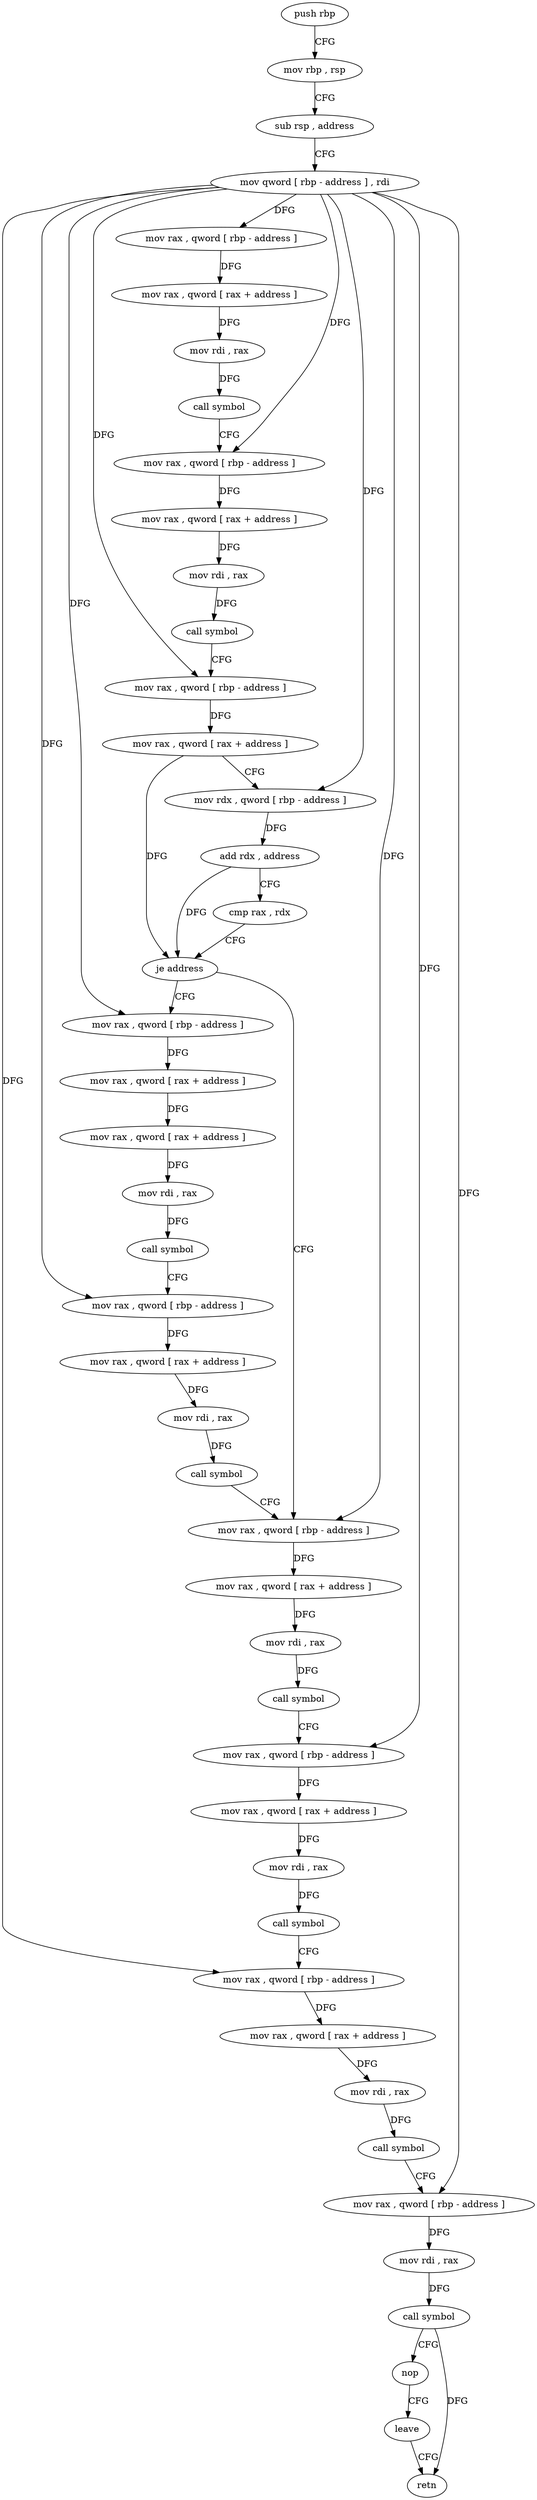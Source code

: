 digraph "func" {
"4382798" [label = "push rbp" ]
"4382799" [label = "mov rbp , rsp" ]
"4382802" [label = "sub rsp , address" ]
"4382806" [label = "mov qword [ rbp - address ] , rdi" ]
"4382810" [label = "mov rax , qword [ rbp - address ]" ]
"4382814" [label = "mov rax , qword [ rax + address ]" ]
"4382818" [label = "mov rdi , rax" ]
"4382821" [label = "call symbol" ]
"4382826" [label = "mov rax , qword [ rbp - address ]" ]
"4382830" [label = "mov rax , qword [ rax + address ]" ]
"4382834" [label = "mov rdi , rax" ]
"4382837" [label = "call symbol" ]
"4382842" [label = "mov rax , qword [ rbp - address ]" ]
"4382846" [label = "mov rax , qword [ rax + address ]" ]
"4382850" [label = "mov rdx , qword [ rbp - address ]" ]
"4382854" [label = "add rdx , address" ]
"4382858" [label = "cmp rax , rdx" ]
"4382861" [label = "je address" ]
"4382899" [label = "mov rax , qword [ rbp - address ]" ]
"4382863" [label = "mov rax , qword [ rbp - address ]" ]
"4382903" [label = "mov rax , qword [ rax + address ]" ]
"4382907" [label = "mov rdi , rax" ]
"4382910" [label = "call symbol" ]
"4382915" [label = "mov rax , qword [ rbp - address ]" ]
"4382919" [label = "mov rax , qword [ rax + address ]" ]
"4382923" [label = "mov rdi , rax" ]
"4382926" [label = "call symbol" ]
"4382931" [label = "mov rax , qword [ rbp - address ]" ]
"4382935" [label = "mov rax , qword [ rax + address ]" ]
"4382939" [label = "mov rdi , rax" ]
"4382942" [label = "call symbol" ]
"4382947" [label = "mov rax , qword [ rbp - address ]" ]
"4382951" [label = "mov rdi , rax" ]
"4382954" [label = "call symbol" ]
"4382959" [label = "nop" ]
"4382960" [label = "leave" ]
"4382961" [label = "retn" ]
"4382867" [label = "mov rax , qword [ rax + address ]" ]
"4382871" [label = "mov rax , qword [ rax + address ]" ]
"4382875" [label = "mov rdi , rax" ]
"4382878" [label = "call symbol" ]
"4382883" [label = "mov rax , qword [ rbp - address ]" ]
"4382887" [label = "mov rax , qword [ rax + address ]" ]
"4382891" [label = "mov rdi , rax" ]
"4382894" [label = "call symbol" ]
"4382798" -> "4382799" [ label = "CFG" ]
"4382799" -> "4382802" [ label = "CFG" ]
"4382802" -> "4382806" [ label = "CFG" ]
"4382806" -> "4382810" [ label = "DFG" ]
"4382806" -> "4382826" [ label = "DFG" ]
"4382806" -> "4382842" [ label = "DFG" ]
"4382806" -> "4382850" [ label = "DFG" ]
"4382806" -> "4382899" [ label = "DFG" ]
"4382806" -> "4382915" [ label = "DFG" ]
"4382806" -> "4382931" [ label = "DFG" ]
"4382806" -> "4382947" [ label = "DFG" ]
"4382806" -> "4382863" [ label = "DFG" ]
"4382806" -> "4382883" [ label = "DFG" ]
"4382810" -> "4382814" [ label = "DFG" ]
"4382814" -> "4382818" [ label = "DFG" ]
"4382818" -> "4382821" [ label = "DFG" ]
"4382821" -> "4382826" [ label = "CFG" ]
"4382826" -> "4382830" [ label = "DFG" ]
"4382830" -> "4382834" [ label = "DFG" ]
"4382834" -> "4382837" [ label = "DFG" ]
"4382837" -> "4382842" [ label = "CFG" ]
"4382842" -> "4382846" [ label = "DFG" ]
"4382846" -> "4382850" [ label = "CFG" ]
"4382846" -> "4382861" [ label = "DFG" ]
"4382850" -> "4382854" [ label = "DFG" ]
"4382854" -> "4382858" [ label = "CFG" ]
"4382854" -> "4382861" [ label = "DFG" ]
"4382858" -> "4382861" [ label = "CFG" ]
"4382861" -> "4382899" [ label = "CFG" ]
"4382861" -> "4382863" [ label = "CFG" ]
"4382899" -> "4382903" [ label = "DFG" ]
"4382863" -> "4382867" [ label = "DFG" ]
"4382903" -> "4382907" [ label = "DFG" ]
"4382907" -> "4382910" [ label = "DFG" ]
"4382910" -> "4382915" [ label = "CFG" ]
"4382915" -> "4382919" [ label = "DFG" ]
"4382919" -> "4382923" [ label = "DFG" ]
"4382923" -> "4382926" [ label = "DFG" ]
"4382926" -> "4382931" [ label = "CFG" ]
"4382931" -> "4382935" [ label = "DFG" ]
"4382935" -> "4382939" [ label = "DFG" ]
"4382939" -> "4382942" [ label = "DFG" ]
"4382942" -> "4382947" [ label = "CFG" ]
"4382947" -> "4382951" [ label = "DFG" ]
"4382951" -> "4382954" [ label = "DFG" ]
"4382954" -> "4382959" [ label = "CFG" ]
"4382954" -> "4382961" [ label = "DFG" ]
"4382959" -> "4382960" [ label = "CFG" ]
"4382960" -> "4382961" [ label = "CFG" ]
"4382867" -> "4382871" [ label = "DFG" ]
"4382871" -> "4382875" [ label = "DFG" ]
"4382875" -> "4382878" [ label = "DFG" ]
"4382878" -> "4382883" [ label = "CFG" ]
"4382883" -> "4382887" [ label = "DFG" ]
"4382887" -> "4382891" [ label = "DFG" ]
"4382891" -> "4382894" [ label = "DFG" ]
"4382894" -> "4382899" [ label = "CFG" ]
}
